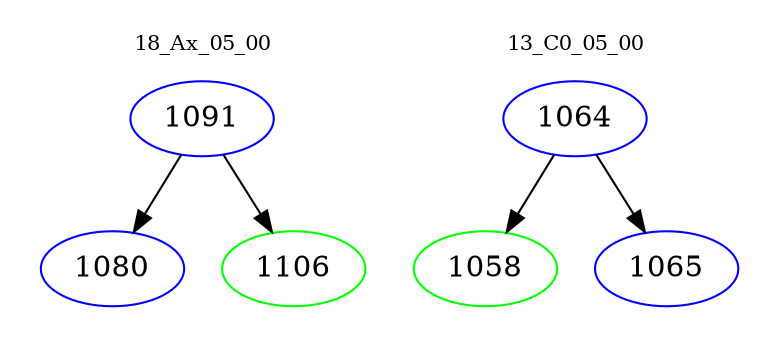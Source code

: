 digraph{
subgraph cluster_0 {
color = white
label = "18_Ax_05_00";
fontsize=10;
T0_1091 [label="1091", color="blue"]
T0_1091 -> T0_1080 [color="black"]
T0_1080 [label="1080", color="blue"]
T0_1091 -> T0_1106 [color="black"]
T0_1106 [label="1106", color="green"]
}
subgraph cluster_1 {
color = white
label = "13_C0_05_00";
fontsize=10;
T1_1064 [label="1064", color="blue"]
T1_1064 -> T1_1058 [color="black"]
T1_1058 [label="1058", color="green"]
T1_1064 -> T1_1065 [color="black"]
T1_1065 [label="1065", color="blue"]
}
}
